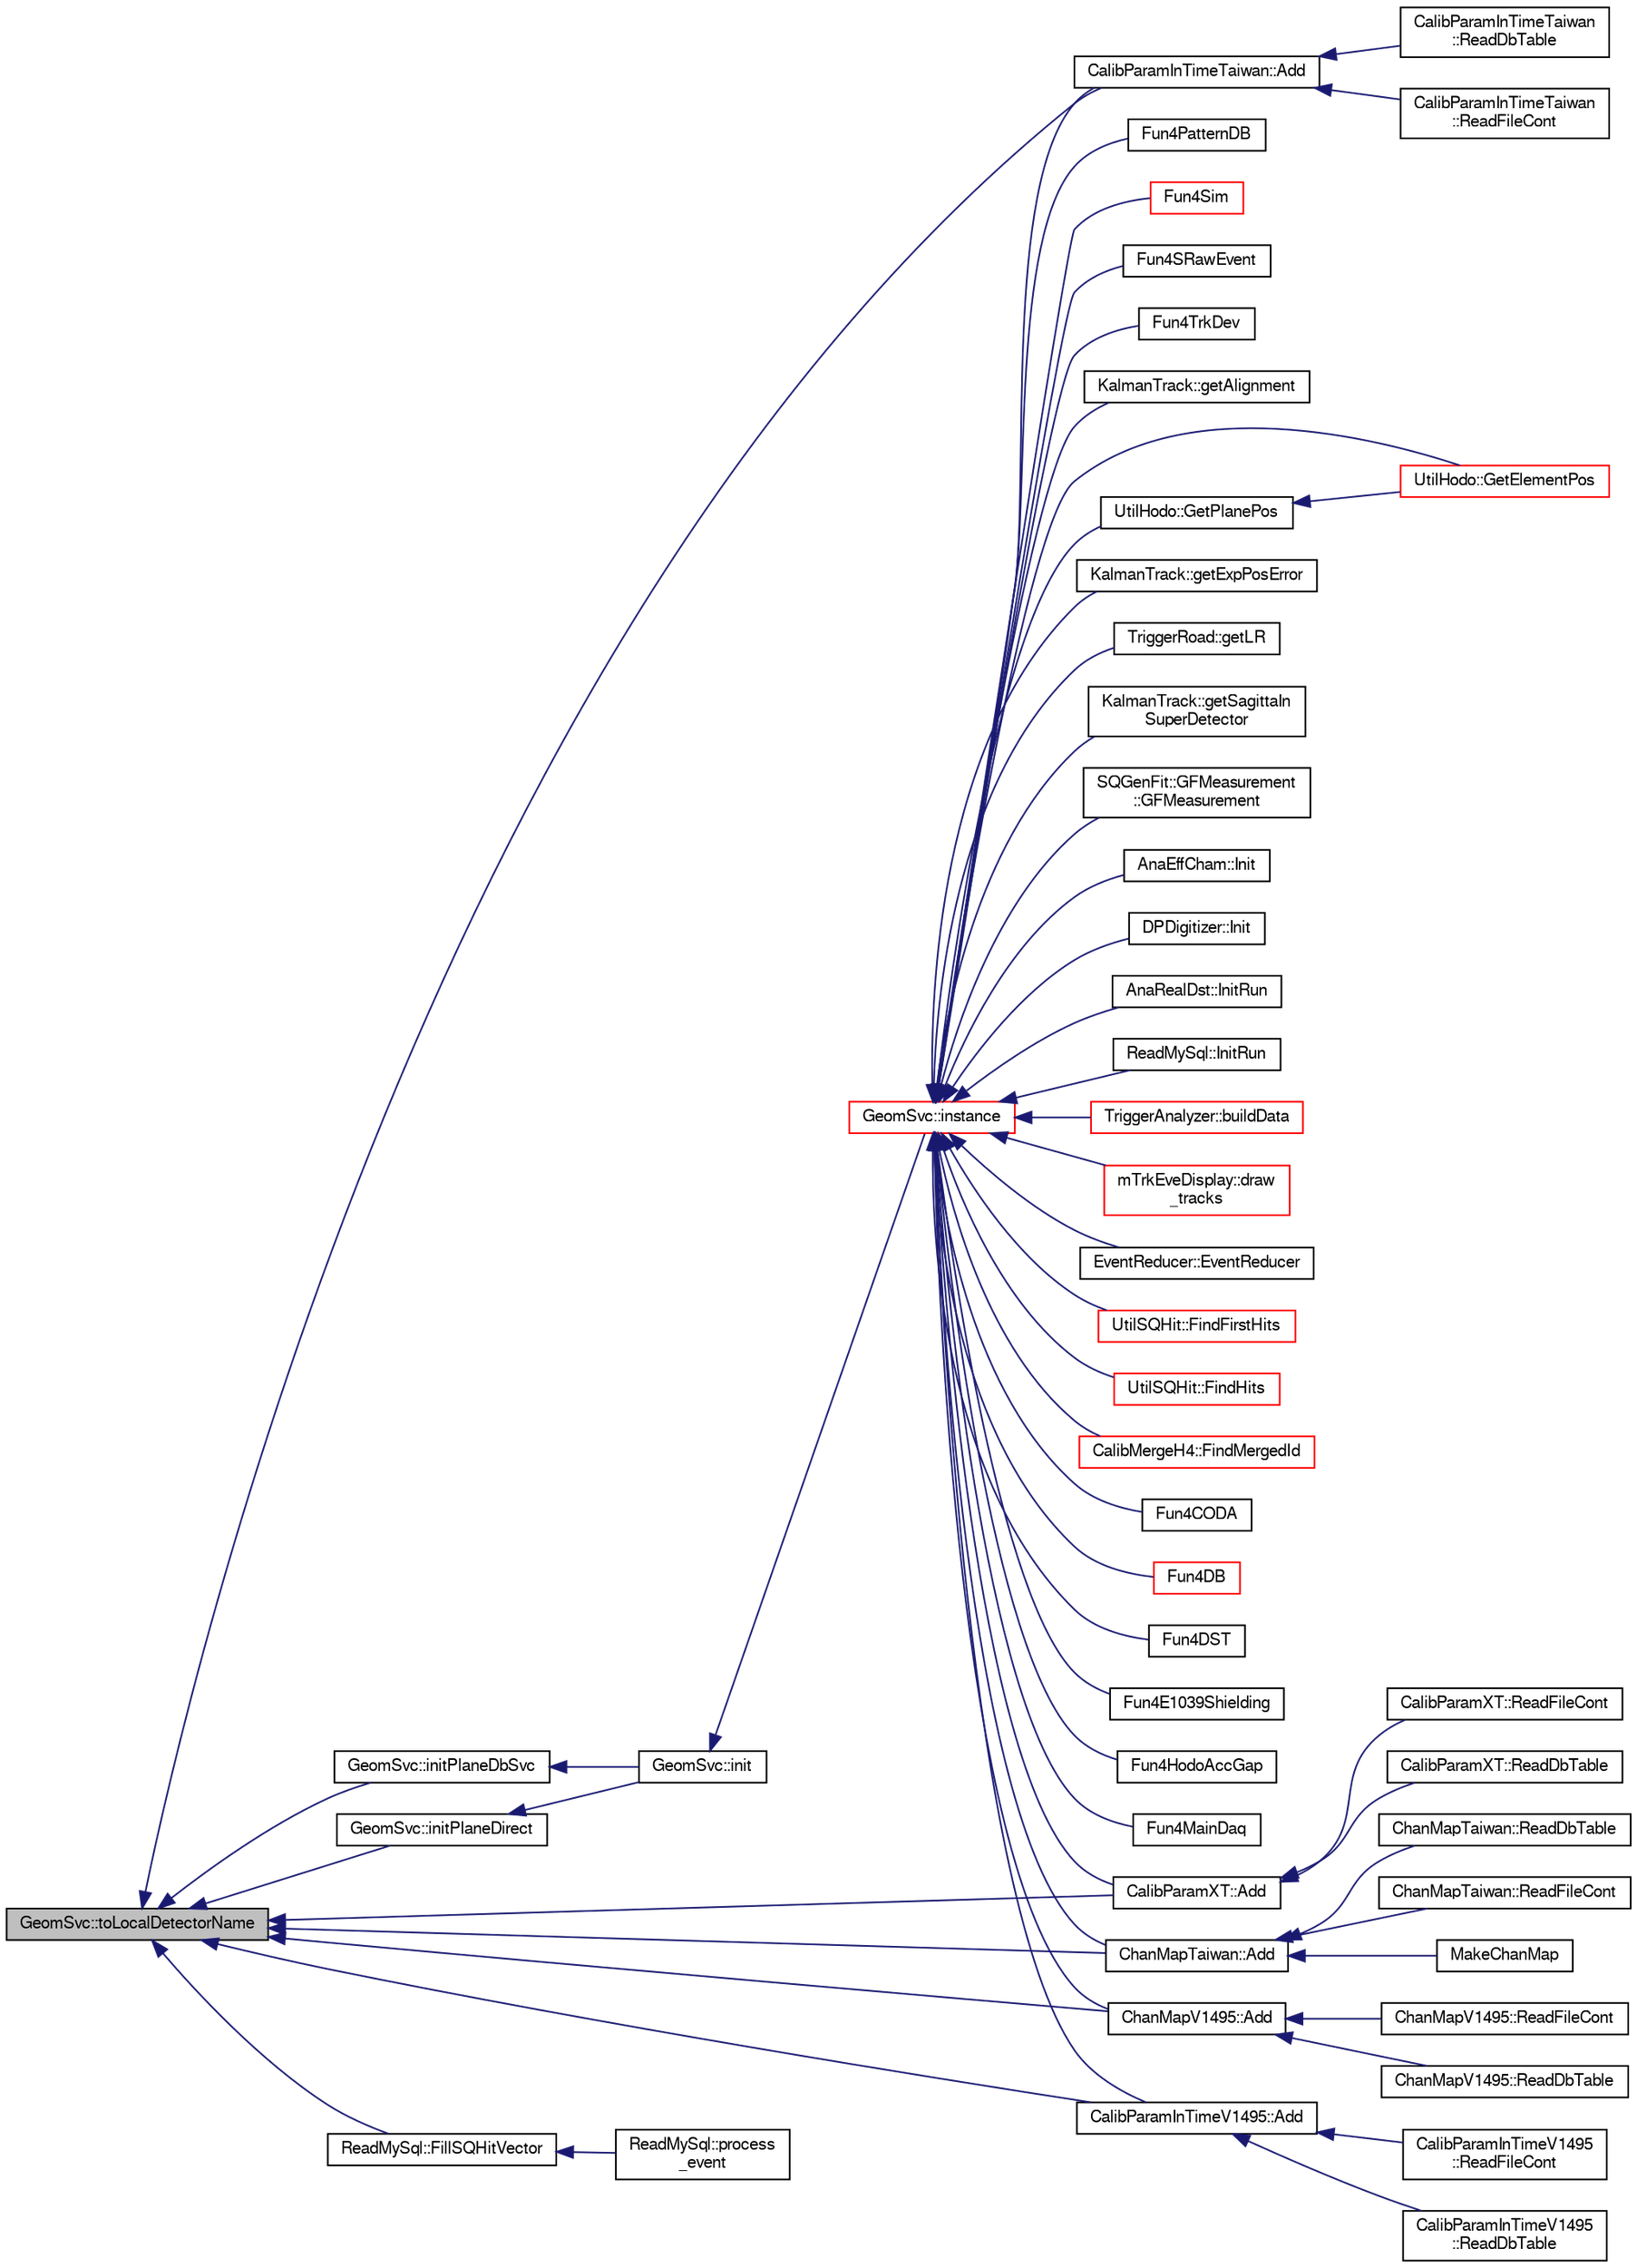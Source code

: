 digraph "GeomSvc::toLocalDetectorName"
{
  bgcolor="transparent";
  edge [fontname="FreeSans",fontsize="10",labelfontname="FreeSans",labelfontsize="10"];
  node [fontname="FreeSans",fontsize="10",shape=record];
  rankdir="LR";
  Node1 [label="GeomSvc::toLocalDetectorName",height=0.2,width=0.4,color="black", fillcolor="grey75", style="filled" fontcolor="black"];
  Node1 -> Node2 [dir="back",color="midnightblue",fontsize="10",style="solid",fontname="FreeSans"];
  Node2 [label="CalibParamInTimeTaiwan::Add",height=0.2,width=0.4,color="black",URL="$d7/dec/classCalibParamInTimeTaiwan.html#a1864ffda0e47eb50d37155b015ab41e3"];
  Node2 -> Node3 [dir="back",color="midnightblue",fontsize="10",style="solid",fontname="FreeSans"];
  Node3 [label="CalibParamInTimeTaiwan\l::ReadDbTable",height=0.2,width=0.4,color="black",URL="$d7/dec/classCalibParamInTimeTaiwan.html#a1d4786d5b7acd094fde52845d6702959"];
  Node2 -> Node4 [dir="back",color="midnightblue",fontsize="10",style="solid",fontname="FreeSans"];
  Node4 [label="CalibParamInTimeTaiwan\l::ReadFileCont",height=0.2,width=0.4,color="black",URL="$d7/dec/classCalibParamInTimeTaiwan.html#a42eb780bb955eb7cc577be9be425e0dd"];
  Node1 -> Node5 [dir="back",color="midnightblue",fontsize="10",style="solid",fontname="FreeSans"];
  Node5 [label="CalibParamXT::Add",height=0.2,width=0.4,color="black",URL="$da/d44/classCalibParamXT.html#a32a4f4fd39fdaf747ae045e46e58dd0e"];
  Node5 -> Node6 [dir="back",color="midnightblue",fontsize="10",style="solid",fontname="FreeSans"];
  Node6 [label="CalibParamXT::ReadDbTable",height=0.2,width=0.4,color="black",URL="$da/d44/classCalibParamXT.html#aee0776c79868c77868cc0a0e6793d60d"];
  Node5 -> Node7 [dir="back",color="midnightblue",fontsize="10",style="solid",fontname="FreeSans"];
  Node7 [label="CalibParamXT::ReadFileCont",height=0.2,width=0.4,color="black",URL="$da/d44/classCalibParamXT.html#a1b7690de49ea0978d201de6bc618c53e"];
  Node1 -> Node8 [dir="back",color="midnightblue",fontsize="10",style="solid",fontname="FreeSans"];
  Node8 [label="ChanMapTaiwan::Add",height=0.2,width=0.4,color="black",URL="$d3/d21/classChanMapTaiwan.html#a935b6903c5a4e4476f295f6a74185ec1"];
  Node8 -> Node9 [dir="back",color="midnightblue",fontsize="10",style="solid",fontname="FreeSans"];
  Node9 [label="MakeChanMap",height=0.2,width=0.4,color="black",URL="$d0/da4/UploadChanMap_8C.html#a1e7e5c79eeb34653003164775cf59e31",tooltip="Test function to make a channel mapping by hand. "];
  Node8 -> Node10 [dir="back",color="midnightblue",fontsize="10",style="solid",fontname="FreeSans"];
  Node10 [label="ChanMapTaiwan::ReadDbTable",height=0.2,width=0.4,color="black",URL="$d3/d21/classChanMapTaiwan.html#a219978861e3ab1d03670720f1ef5cc4f"];
  Node8 -> Node11 [dir="back",color="midnightblue",fontsize="10",style="solid",fontname="FreeSans"];
  Node11 [label="ChanMapTaiwan::ReadFileCont",height=0.2,width=0.4,color="black",URL="$d3/d21/classChanMapTaiwan.html#a57e036f851b608f9455721d0a51a72ae"];
  Node1 -> Node12 [dir="back",color="midnightblue",fontsize="10",style="solid",fontname="FreeSans"];
  Node12 [label="ChanMapV1495::Add",height=0.2,width=0.4,color="black",URL="$d2/d4f/classChanMapV1495.html#a9d862c27c34e68d981207daaf607643c"];
  Node12 -> Node13 [dir="back",color="midnightblue",fontsize="10",style="solid",fontname="FreeSans"];
  Node13 [label="ChanMapV1495::ReadDbTable",height=0.2,width=0.4,color="black",URL="$d2/d4f/classChanMapV1495.html#a25f57de8521fdd0522bd83f5d1bcb69a"];
  Node12 -> Node14 [dir="back",color="midnightblue",fontsize="10",style="solid",fontname="FreeSans"];
  Node14 [label="ChanMapV1495::ReadFileCont",height=0.2,width=0.4,color="black",URL="$d2/d4f/classChanMapV1495.html#a2fa9b9ec9da0f236006e0e0b07d1aa49"];
  Node1 -> Node15 [dir="back",color="midnightblue",fontsize="10",style="solid",fontname="FreeSans"];
  Node15 [label="CalibParamInTimeV1495::Add",height=0.2,width=0.4,color="black",URL="$d0/dd2/classCalibParamInTimeV1495.html#ac884b85f75be97c5e9739672aad4daa5"];
  Node15 -> Node16 [dir="back",color="midnightblue",fontsize="10",style="solid",fontname="FreeSans"];
  Node16 [label="CalibParamInTimeV1495\l::ReadDbTable",height=0.2,width=0.4,color="black",URL="$d0/dd2/classCalibParamInTimeV1495.html#a61d2e81d45926749f15f7b2e77d05937"];
  Node15 -> Node17 [dir="back",color="midnightblue",fontsize="10",style="solid",fontname="FreeSans"];
  Node17 [label="CalibParamInTimeV1495\l::ReadFileCont",height=0.2,width=0.4,color="black",URL="$d0/dd2/classCalibParamInTimeV1495.html#a5c2acf4094230824b717873c1673f2a9"];
  Node1 -> Node18 [dir="back",color="midnightblue",fontsize="10",style="solid",fontname="FreeSans"];
  Node18 [label="ReadMySql::FillSQHitVector",height=0.2,width=0.4,color="black",URL="$db/dda/classReadMySql.html#a867fcdb2c8dc0344e80bba8019efd9bb"];
  Node18 -> Node19 [dir="back",color="midnightblue",fontsize="10",style="solid",fontname="FreeSans"];
  Node19 [label="ReadMySql::process\l_event",height=0.2,width=0.4,color="black",URL="$db/dda/classReadMySql.html#aef5367b1b70eb7b88d513750e78fc872"];
  Node1 -> Node20 [dir="back",color="midnightblue",fontsize="10",style="solid",fontname="FreeSans"];
  Node20 [label="GeomSvc::initPlaneDbSvc",height=0.2,width=0.4,color="black",URL="$d0/da0/classGeomSvc.html#adbe1473f9b3a8ff942da8d7d8ee28322"];
  Node20 -> Node21 [dir="back",color="midnightblue",fontsize="10",style="solid",fontname="FreeSans"];
  Node21 [label="GeomSvc::init",height=0.2,width=0.4,color="black",URL="$d0/da0/classGeomSvc.html#a96ec4efc82cbaed0b5623e4dd69385b6",tooltip="Initialization, either from MySQL or from ascii file. "];
  Node21 -> Node22 [dir="back",color="midnightblue",fontsize="10",style="solid",fontname="FreeSans"];
  Node22 [label="GeomSvc::instance",height=0.2,width=0.4,color="red",URL="$d0/da0/classGeomSvc.html#a2b7ecf5467120206b9479654c48ad7c4",tooltip="singlton instance "];
  Node22 -> Node2 [dir="back",color="midnightblue",fontsize="10",style="solid",fontname="FreeSans"];
  Node22 -> Node5 [dir="back",color="midnightblue",fontsize="10",style="solid",fontname="FreeSans"];
  Node22 -> Node8 [dir="back",color="midnightblue",fontsize="10",style="solid",fontname="FreeSans"];
  Node22 -> Node15 [dir="back",color="midnightblue",fontsize="10",style="solid",fontname="FreeSans"];
  Node22 -> Node12 [dir="back",color="midnightblue",fontsize="10",style="solid",fontname="FreeSans"];
  Node22 -> Node23 [dir="back",color="midnightblue",fontsize="10",style="solid",fontname="FreeSans"];
  Node23 [label="TriggerAnalyzer::buildData",height=0.2,width=0.4,color="red",URL="$d6/deb/classTriggerAnalyzer.html#a095d42811ed0348e26a4e42b1cc12d49"];
  Node22 -> Node24 [dir="back",color="midnightblue",fontsize="10",style="solid",fontname="FreeSans"];
  Node24 [label="mTrkEveDisplay::draw\l_tracks",height=0.2,width=0.4,color="red",URL="$d3/de7/classmTrkEveDisplay.html#a9dccd02ff8c77a1e34236d4575644100"];
  Node22 -> Node25 [dir="back",color="midnightblue",fontsize="10",style="solid",fontname="FreeSans"];
  Node25 [label="EventReducer::EventReducer",height=0.2,width=0.4,color="black",URL="$d5/dda/classEventReducer.html#a561a06dc56cee12696d12ba18d207433"];
  Node22 -> Node26 [dir="back",color="midnightblue",fontsize="10",style="solid",fontname="FreeSans"];
  Node26 [label="UtilSQHit::FindFirstHits",height=0.2,width=0.4,color="red",URL="$d0/dc5/namespaceUtilSQHit.html#abdff6fa42902fb1c95f27ed88e61e3f0"];
  Node22 -> Node27 [dir="back",color="midnightblue",fontsize="10",style="solid",fontname="FreeSans"];
  Node27 [label="UtilSQHit::FindHits",height=0.2,width=0.4,color="red",URL="$d0/dc5/namespaceUtilSQHit.html#aca695e2deb5df31564d6f1601816fe9e"];
  Node22 -> Node28 [dir="back",color="midnightblue",fontsize="10",style="solid",fontname="FreeSans"];
  Node28 [label="CalibMergeH4::FindMergedId",height=0.2,width=0.4,color="red",URL="$df/d49/classCalibMergeH4.html#a651755d39b1030cacdbf52a52ef67c63"];
  Node22 -> Node29 [dir="back",color="midnightblue",fontsize="10",style="solid",fontname="FreeSans"];
  Node29 [label="Fun4CODA",height=0.2,width=0.4,color="black",URL="$db/dbe/Fun4CODA_8C.html#a1bbee777074605aa2a59ddf9b2b52742"];
  Node22 -> Node30 [dir="back",color="midnightblue",fontsize="10",style="solid",fontname="FreeSans"];
  Node30 [label="Fun4DB",height=0.2,width=0.4,color="red",URL="$df/dc0/Fun4DB_8C.html#a156048b96f7485e3cc410afbc05fc286"];
  Node22 -> Node31 [dir="back",color="midnightblue",fontsize="10",style="solid",fontname="FreeSans"];
  Node31 [label="Fun4DST",height=0.2,width=0.4,color="black",URL="$de/daf/Fun4DST_8C.html#a6a43c5ad028285b022976fa872e60cbc"];
  Node22 -> Node32 [dir="back",color="midnightblue",fontsize="10",style="solid",fontname="FreeSans"];
  Node32 [label="Fun4E1039Shielding",height=0.2,width=0.4,color="black",URL="$d2/d24/Fun4E1039Shielding_8C.html#a42592782dd55d6e219305ff678a00dc2"];
  Node22 -> Node33 [dir="back",color="midnightblue",fontsize="10",style="solid",fontname="FreeSans"];
  Node33 [label="Fun4HodoAccGap",height=0.2,width=0.4,color="black",URL="$d6/d6a/Fun4HodoAccGap_8C.html#a7aaa0687f144d5e7b417d7e9ac5f36da"];
  Node22 -> Node34 [dir="back",color="midnightblue",fontsize="10",style="solid",fontname="FreeSans"];
  Node34 [label="Fun4MainDaq",height=0.2,width=0.4,color="black",URL="$de/d00/e1039-analysis_2OnlMonDev_2Fun4MainDaq_8C.html#ac28bfcc626ab9a3b0aea03bad954a5e5"];
  Node22 -> Node35 [dir="back",color="midnightblue",fontsize="10",style="solid",fontname="FreeSans"];
  Node35 [label="Fun4PatternDB",height=0.2,width=0.4,color="black",URL="$d7/d66/Fun4PatternDB_8C.html#a9e68afec0dfdd12961d550386529d5eb"];
  Node22 -> Node36 [dir="back",color="midnightblue",fontsize="10",style="solid",fontname="FreeSans"];
  Node36 [label="Fun4Sim",height=0.2,width=0.4,color="red",URL="$d7/d65/e1039-core_2macros_2Fun4Sim_8C.html#a5e9276116ae0064f58b288a1e0e4e3db"];
  Node22 -> Node37 [dir="back",color="midnightblue",fontsize="10",style="solid",fontname="FreeSans"];
  Node37 [label="Fun4SRawEvent",height=0.2,width=0.4,color="black",URL="$d8/de7/Fun4SRawEvent_8C.html#aaa9bb2e956ce860a8cb6e7845bcc4ed5"];
  Node22 -> Node38 [dir="back",color="midnightblue",fontsize="10",style="solid",fontname="FreeSans"];
  Node38 [label="Fun4TrkDev",height=0.2,width=0.4,color="black",URL="$d2/d3a/Fun4TrkDev_8C.html#abd98cf50196a6ad7cb2289d1f0442b73"];
  Node22 -> Node39 [dir="back",color="midnightblue",fontsize="10",style="solid",fontname="FreeSans"];
  Node39 [label="KalmanTrack::getAlignment",height=0.2,width=0.4,color="black",URL="$d9/dc3/classKalmanTrack.html#a130df9a64175b4854a25f0de3120cf91"];
  Node22 -> Node40 [dir="back",color="midnightblue",fontsize="10",style="solid",fontname="FreeSans"];
  Node40 [label="UtilHodo::GetElementPos",height=0.2,width=0.4,color="red",URL="$d9/d7c/namespaceUtilHodo.html#aa969bb67fd62bb607c12ca68a992c69a"];
  Node22 -> Node41 [dir="back",color="midnightblue",fontsize="10",style="solid",fontname="FreeSans"];
  Node41 [label="KalmanTrack::getExpPosError",height=0.2,width=0.4,color="black",URL="$d9/dc3/classKalmanTrack.html#abfa2e153a77c41a07e0821aaed4ec834"];
  Node22 -> Node42 [dir="back",color="midnightblue",fontsize="10",style="solid",fontname="FreeSans"];
  Node42 [label="TriggerRoad::getLR",height=0.2,width=0.4,color="black",URL="$d5/d72/classTriggerRoad.html#a427d8d8c38db73607327ca6ae3b389b4"];
  Node22 -> Node43 [dir="back",color="midnightblue",fontsize="10",style="solid",fontname="FreeSans"];
  Node43 [label="UtilHodo::GetPlanePos",height=0.2,width=0.4,color="black",URL="$d9/d7c/namespaceUtilHodo.html#a1b46f5fa340d48eb176f18d4f87bf7d2"];
  Node43 -> Node40 [dir="back",color="midnightblue",fontsize="10",style="solid",fontname="FreeSans"];
  Node22 -> Node44 [dir="back",color="midnightblue",fontsize="10",style="solid",fontname="FreeSans"];
  Node44 [label="KalmanTrack::getSagittaIn\lSuperDetector",height=0.2,width=0.4,color="black",URL="$d9/dc3/classKalmanTrack.html#ac73a7ff611d9b0a7cf77eb1775901036"];
  Node22 -> Node45 [dir="back",color="midnightblue",fontsize="10",style="solid",fontname="FreeSans"];
  Node45 [label="SQGenFit::GFMeasurement\l::GFMeasurement",height=0.2,width=0.4,color="black",URL="$d4/d9d/classSQGenFit_1_1GFMeasurement.html#ae83ac0b6a0fe46329ba41826b3922ea4"];
  Node22 -> Node46 [dir="back",color="midnightblue",fontsize="10",style="solid",fontname="FreeSans"];
  Node46 [label="AnaEffCham::Init",height=0.2,width=0.4,color="black",URL="$db/d63/classAnaEffCham.html#a021930645fd4860443e719041e2c1604"];
  Node22 -> Node47 [dir="back",color="midnightblue",fontsize="10",style="solid",fontname="FreeSans"];
  Node47 [label="DPDigitizer::Init",height=0.2,width=0.4,color="black",URL="$d6/d98/classDPDigitizer.html#a4b1a5b0ce0dc72295a82b03060b03b3a"];
  Node22 -> Node48 [dir="back",color="midnightblue",fontsize="10",style="solid",fontname="FreeSans"];
  Node48 [label="AnaRealDst::InitRun",height=0.2,width=0.4,color="black",URL="$d0/d63/classAnaRealDst.html#a0e3d58e69746659214a73bb9460ae7d7"];
  Node22 -> Node49 [dir="back",color="midnightblue",fontsize="10",style="solid",fontname="FreeSans"];
  Node49 [label="ReadMySql::InitRun",height=0.2,width=0.4,color="black",URL="$db/dda/classReadMySql.html#ab73b7895d9b3e258b58f31b66b93a827"];
  Node1 -> Node50 [dir="back",color="midnightblue",fontsize="10",style="solid",fontname="FreeSans"];
  Node50 [label="GeomSvc::initPlaneDirect",height=0.2,width=0.4,color="black",URL="$d0/da0/classGeomSvc.html#a0d550b9f787318d57cdae9db2d04d6fb"];
  Node50 -> Node21 [dir="back",color="midnightblue",fontsize="10",style="solid",fontname="FreeSans"];
}
